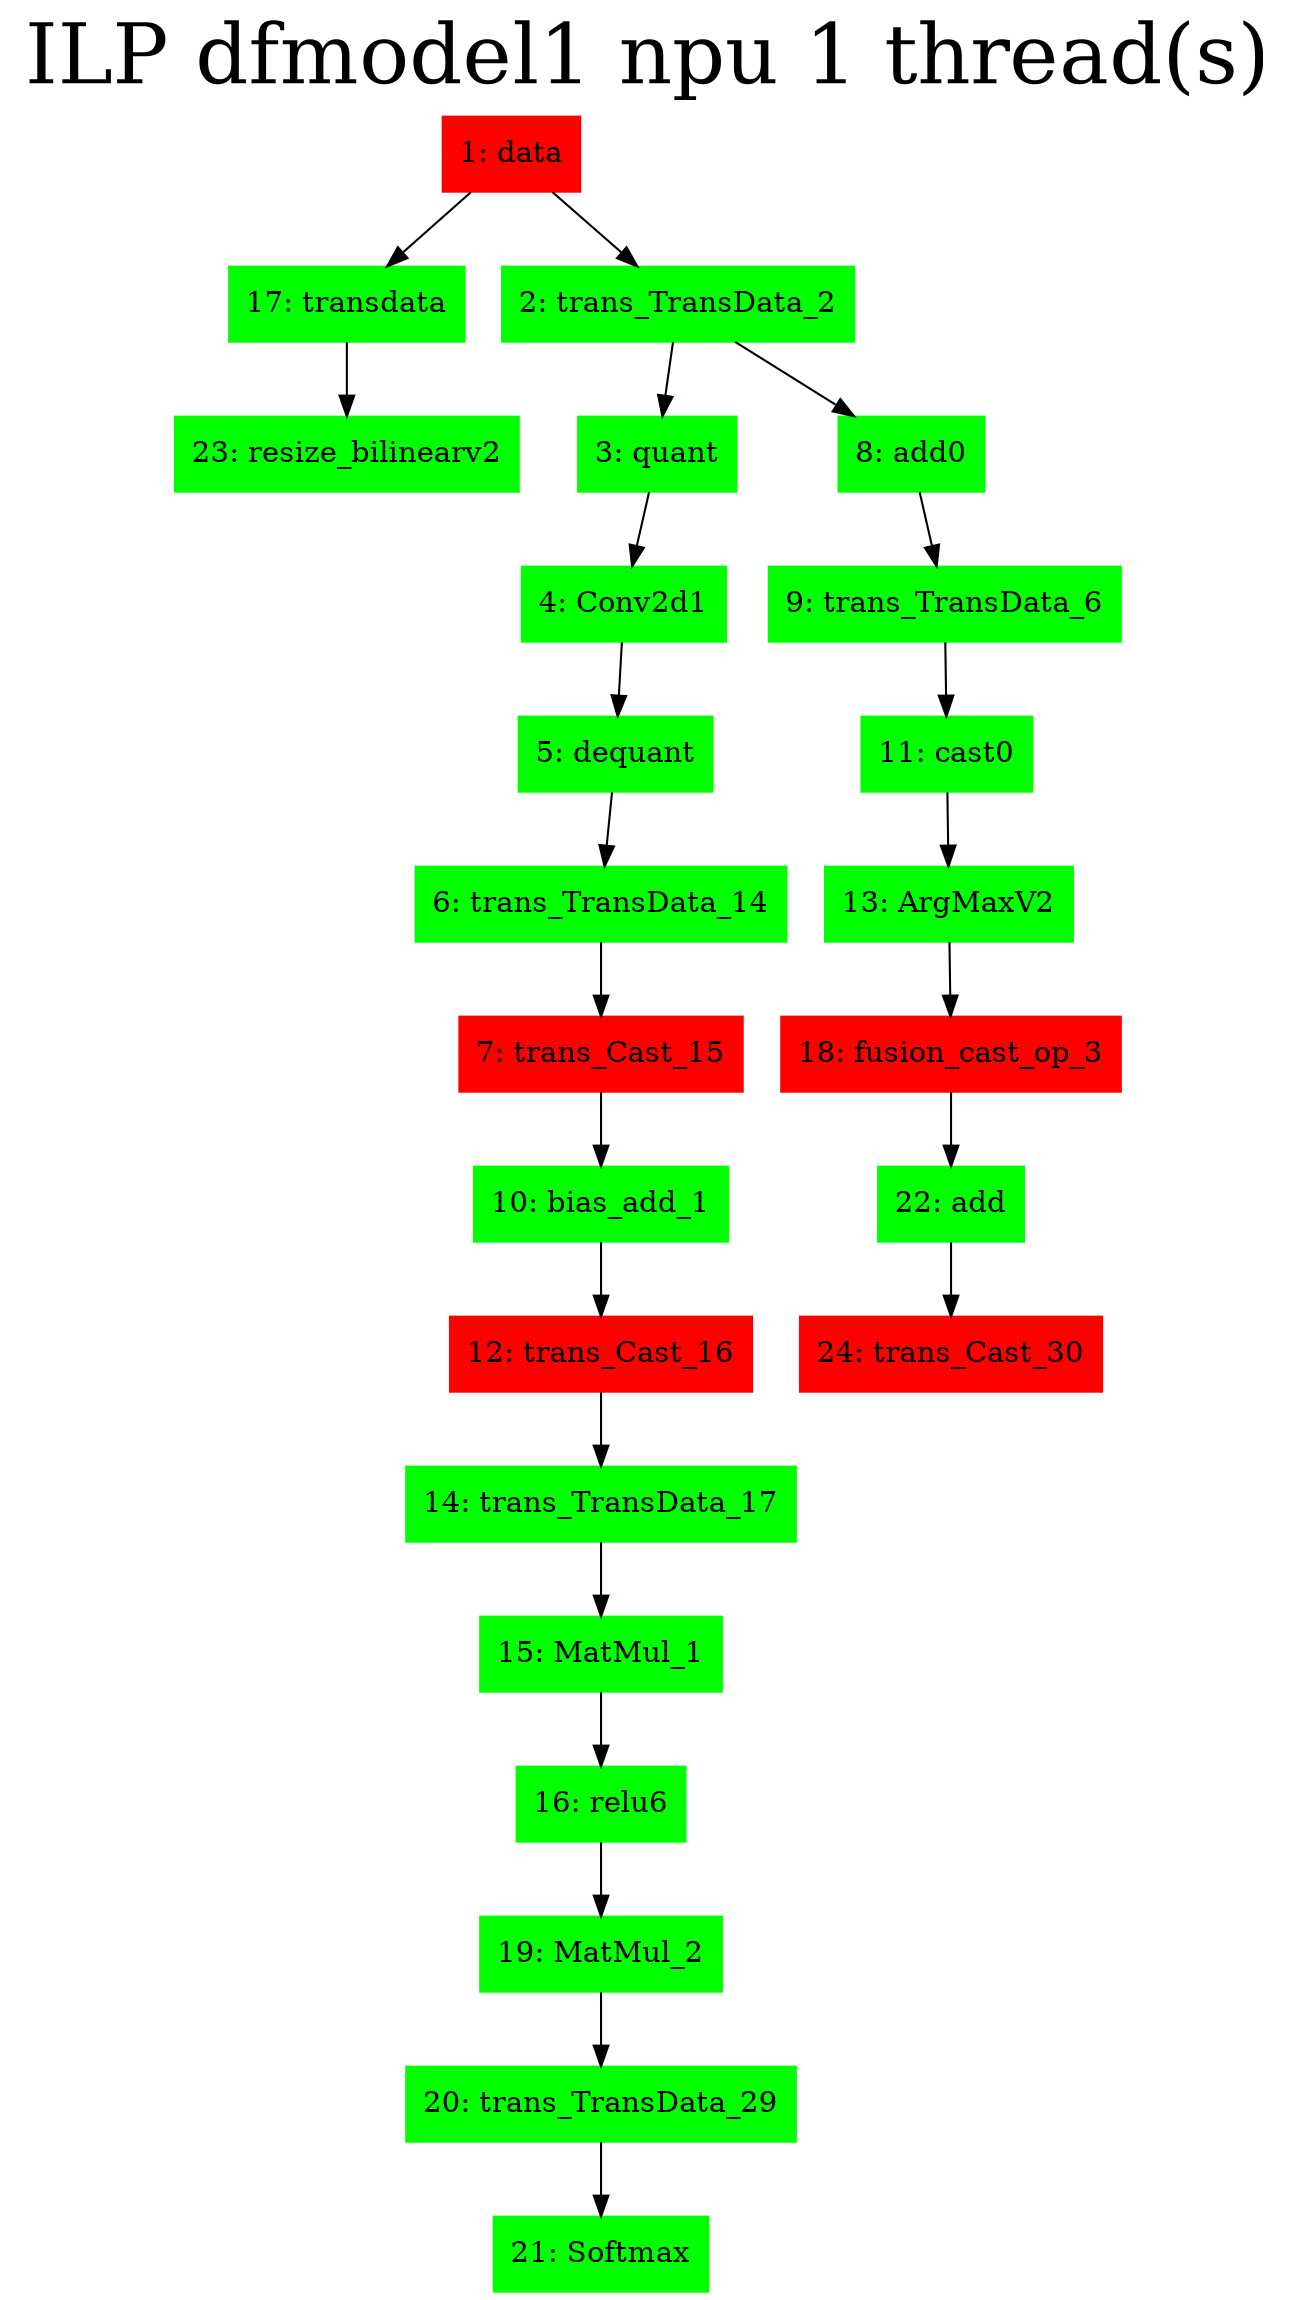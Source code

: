 digraph G {
label     = "ILP dfmodel1 npu 1 thread(s)"
    labelloc  =  t // t: Place the graph's title on top.
    fontsize  = 40 // Make title stand out by giving a large font size
    fontcolor = black"1: data"->"17: transdata";
"1: data"->"2: trans_TransData_2";
"1: data" [shape=box,style=filled,color=red];
"17: transdata"->"23: resize_bilinearv2";
"17: transdata" [shape=box,style=filled,color=green];
"2: trans_TransData_2"->"3: quant";
"2: trans_TransData_2"->"8: add0";
"2: trans_TransData_2" [shape=box,style=filled,color=green];
"8: add0"->"9: trans_TransData_6";
"8: add0" [shape=box,style=filled,color=green];
"9: trans_TransData_6"->"11: cast0";
"9: trans_TransData_6" [shape=box,style=filled,color=green];
"11: cast0"->"13: ArgMaxV2";
"11: cast0" [shape=box,style=filled,color=green];
"3: quant"->"4: Conv2d1";
"3: quant" [shape=box,style=filled,color=green];
"4: Conv2d1"->"5: dequant";
"4: Conv2d1" [shape=box,style=filled,color=green];
"5: dequant"->"6: trans_TransData_14";
"5: dequant" [shape=box,style=filled,color=green];
"6: trans_TransData_14"->"7: trans_Cast_15";
"6: trans_TransData_14" [shape=box,style=filled,color=green];
"7: trans_Cast_15"->"10: bias_add_1";
"7: trans_Cast_15" [shape=box,style=filled,color=red];
"23: resize_bilinearv2" [shape=box,style=filled,color=green];
"13: ArgMaxV2"->"18: fusion_cast_op_3";
"13: ArgMaxV2" [shape=box,style=filled,color=green];
"18: fusion_cast_op_3"->"22: add";
"18: fusion_cast_op_3" [shape=box,style=filled,color=red];
"22: add"->"24: trans_Cast_30";
"22: add" [shape=box,style=filled,color=green];
"24: trans_Cast_30" [shape=box,style=filled,color=red];
"10: bias_add_1"->"12: trans_Cast_16";
"10: bias_add_1" [shape=box,style=filled,color=green];
"12: trans_Cast_16"->"14: trans_TransData_17";
"12: trans_Cast_16" [shape=box,style=filled,color=red];
"14: trans_TransData_17"->"15: MatMul_1";
"14: trans_TransData_17" [shape=box,style=filled,color=green];
"15: MatMul_1"->"16: relu6";
"15: MatMul_1" [shape=box,style=filled,color=green];
"16: relu6"->"19: MatMul_2";
"16: relu6" [shape=box,style=filled,color=green];
"19: MatMul_2"->"20: trans_TransData_29";
"19: MatMul_2" [shape=box,style=filled,color=green];
"20: trans_TransData_29"->"21: Softmax";
"20: trans_TransData_29" [shape=box,style=filled,color=green];
"21: Softmax" [shape=box,style=filled,color=green];
}